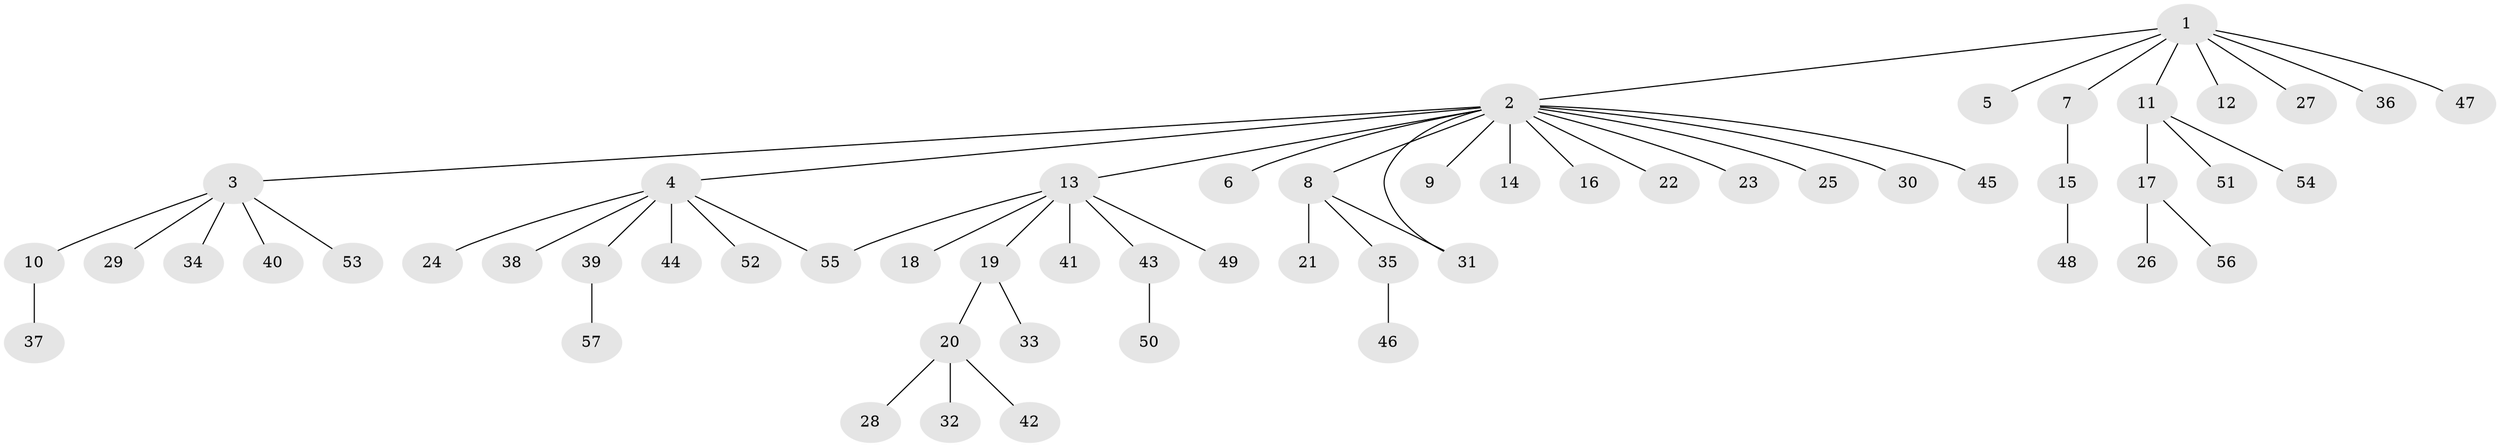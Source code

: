 // Generated by graph-tools (version 1.1) at 2025/47/03/09/25 04:47:41]
// undirected, 57 vertices, 58 edges
graph export_dot {
graph [start="1"]
  node [color=gray90,style=filled];
  1;
  2;
  3;
  4;
  5;
  6;
  7;
  8;
  9;
  10;
  11;
  12;
  13;
  14;
  15;
  16;
  17;
  18;
  19;
  20;
  21;
  22;
  23;
  24;
  25;
  26;
  27;
  28;
  29;
  30;
  31;
  32;
  33;
  34;
  35;
  36;
  37;
  38;
  39;
  40;
  41;
  42;
  43;
  44;
  45;
  46;
  47;
  48;
  49;
  50;
  51;
  52;
  53;
  54;
  55;
  56;
  57;
  1 -- 2;
  1 -- 5;
  1 -- 7;
  1 -- 11;
  1 -- 12;
  1 -- 27;
  1 -- 36;
  1 -- 47;
  2 -- 3;
  2 -- 4;
  2 -- 6;
  2 -- 8;
  2 -- 9;
  2 -- 13;
  2 -- 14;
  2 -- 16;
  2 -- 22;
  2 -- 23;
  2 -- 25;
  2 -- 30;
  2 -- 31;
  2 -- 45;
  3 -- 10;
  3 -- 29;
  3 -- 34;
  3 -- 40;
  3 -- 53;
  4 -- 24;
  4 -- 38;
  4 -- 39;
  4 -- 44;
  4 -- 52;
  4 -- 55;
  7 -- 15;
  8 -- 21;
  8 -- 31;
  8 -- 35;
  10 -- 37;
  11 -- 17;
  11 -- 51;
  11 -- 54;
  13 -- 18;
  13 -- 19;
  13 -- 41;
  13 -- 43;
  13 -- 49;
  13 -- 55;
  15 -- 48;
  17 -- 26;
  17 -- 56;
  19 -- 20;
  19 -- 33;
  20 -- 28;
  20 -- 32;
  20 -- 42;
  35 -- 46;
  39 -- 57;
  43 -- 50;
}
